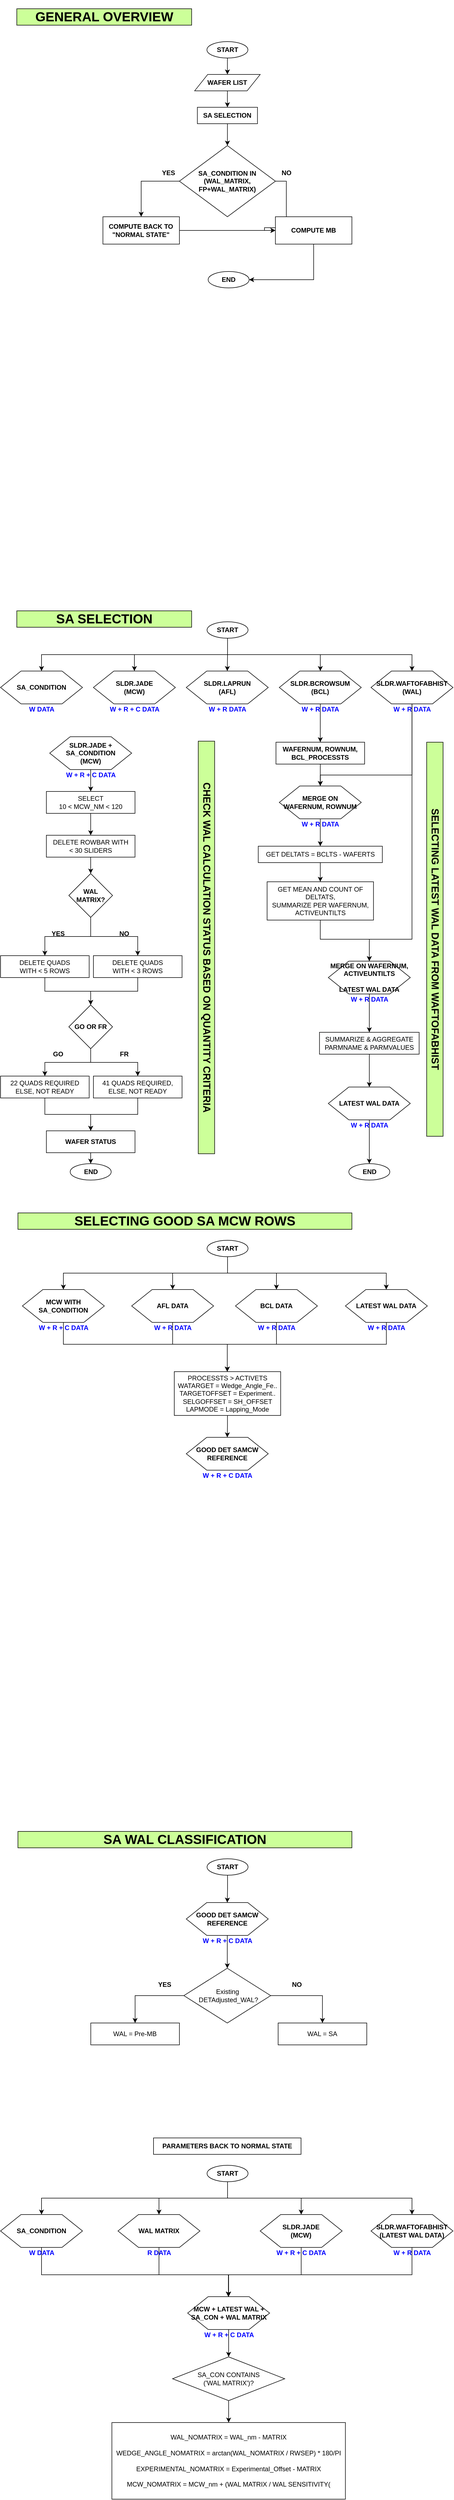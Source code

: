 <mxfile version="12.9.9" type="github">
  <diagram id="1Mv5UenHe6NZsJKYI-XA" name="Page-1">
    <mxGraphModel dx="1143" dy="1230" grid="1" gridSize="10" guides="1" tooltips="1" connect="1" arrows="1" fold="1" page="1" pageScale="1" pageWidth="850" pageHeight="1100" math="0" shadow="0">
      <root>
        <mxCell id="0" />
        <mxCell id="1" parent="0" />
        <mxCell id="eDKnLKu3AF1lJeht246Q-3" style="edgeStyle=orthogonalEdgeStyle;rounded=0;orthogonalLoop=1;jettySize=auto;html=1;exitX=0.5;exitY=1;exitDx=0;exitDy=0;entryX=0.5;entryY=0;entryDx=0;entryDy=0;fontStyle=1" edge="1" parent="1" source="eDKnLKu3AF1lJeht246Q-1" target="eDKnLKu3AF1lJeht246Q-2">
          <mxGeometry relative="1" as="geometry" />
        </mxCell>
        <mxCell id="eDKnLKu3AF1lJeht246Q-1" value="&lt;span&gt;START&lt;/span&gt;" style="ellipse;whiteSpace=wrap;html=1;fontStyle=1" vertex="1" parent="1">
          <mxGeometry x="387.76" y="80" width="75" height="30" as="geometry" />
        </mxCell>
        <mxCell id="eDKnLKu3AF1lJeht246Q-5" style="edgeStyle=orthogonalEdgeStyle;rounded=0;orthogonalLoop=1;jettySize=auto;html=1;exitX=0.5;exitY=1;exitDx=0;exitDy=0;entryX=0.5;entryY=0;entryDx=0;entryDy=0;fontStyle=1" edge="1" parent="1" source="eDKnLKu3AF1lJeht246Q-2" target="eDKnLKu3AF1lJeht246Q-4">
          <mxGeometry relative="1" as="geometry" />
        </mxCell>
        <mxCell id="eDKnLKu3AF1lJeht246Q-2" value="WAFER LIST" style="shape=parallelogram;perimeter=parallelogramPerimeter;whiteSpace=wrap;html=1;fontStyle=1" vertex="1" parent="1">
          <mxGeometry x="365.26" y="140" width="120" height="30" as="geometry" />
        </mxCell>
        <mxCell id="eDKnLKu3AF1lJeht246Q-7" value="" style="edgeStyle=orthogonalEdgeStyle;rounded=0;orthogonalLoop=1;jettySize=auto;html=1;fontStyle=1" edge="1" parent="1" source="eDKnLKu3AF1lJeht246Q-4" target="eDKnLKu3AF1lJeht246Q-6">
          <mxGeometry relative="1" as="geometry" />
        </mxCell>
        <mxCell id="eDKnLKu3AF1lJeht246Q-4" value="&lt;span&gt;SA SELECTION&lt;/span&gt;" style="rounded=0;whiteSpace=wrap;html=1;fontStyle=1" vertex="1" parent="1">
          <mxGeometry x="370.27" y="200" width="110" height="30" as="geometry" />
        </mxCell>
        <mxCell id="eDKnLKu3AF1lJeht246Q-11" style="edgeStyle=orthogonalEdgeStyle;rounded=0;orthogonalLoop=1;jettySize=auto;html=1;exitX=0;exitY=0.5;exitDx=0;exitDy=0;entryX=0.5;entryY=0;entryDx=0;entryDy=0;fontStyle=1" edge="1" parent="1" source="eDKnLKu3AF1lJeht246Q-6" target="eDKnLKu3AF1lJeht246Q-8">
          <mxGeometry relative="1" as="geometry" />
        </mxCell>
        <mxCell id="eDKnLKu3AF1lJeht246Q-12" style="edgeStyle=orthogonalEdgeStyle;rounded=0;orthogonalLoop=1;jettySize=auto;html=1;exitX=1;exitY=0.5;exitDx=0;exitDy=0;fontStyle=1" edge="1" parent="1" source="eDKnLKu3AF1lJeht246Q-6" target="eDKnLKu3AF1lJeht246Q-10">
          <mxGeometry relative="1" as="geometry" />
        </mxCell>
        <mxCell id="eDKnLKu3AF1lJeht246Q-6" value="SA_CONDITION IN (WAL_MATRIX, FP+WAL_MATRIX)" style="rhombus;whiteSpace=wrap;html=1;fontStyle=1" vertex="1" parent="1">
          <mxGeometry x="337.4" y="270" width="175.71" height="130" as="geometry" />
        </mxCell>
        <mxCell id="eDKnLKu3AF1lJeht246Q-17" style="edgeStyle=orthogonalEdgeStyle;rounded=0;orthogonalLoop=1;jettySize=auto;html=1;exitX=1;exitY=0.5;exitDx=0;exitDy=0;fontStyle=1" edge="1" parent="1" source="eDKnLKu3AF1lJeht246Q-8" target="eDKnLKu3AF1lJeht246Q-10">
          <mxGeometry relative="1" as="geometry" />
        </mxCell>
        <mxCell id="eDKnLKu3AF1lJeht246Q-8" value="&lt;span&gt;COMPUTE BACK TO &quot;NORMAL STATE&quot;&lt;br&gt;&lt;/span&gt;" style="rounded=0;whiteSpace=wrap;html=1;fontStyle=1" vertex="1" parent="1">
          <mxGeometry x="197.4" y="400" width="140" height="50" as="geometry" />
        </mxCell>
        <mxCell id="eDKnLKu3AF1lJeht246Q-20" style="edgeStyle=orthogonalEdgeStyle;rounded=0;orthogonalLoop=1;jettySize=auto;html=1;exitX=0.5;exitY=1;exitDx=0;exitDy=0;entryX=1;entryY=0.5;entryDx=0;entryDy=0;fontStyle=1" edge="1" parent="1" source="eDKnLKu3AF1lJeht246Q-10" target="eDKnLKu3AF1lJeht246Q-18">
          <mxGeometry relative="1" as="geometry" />
        </mxCell>
        <mxCell id="eDKnLKu3AF1lJeht246Q-10" value="&lt;span&gt;COMPUTE MB&lt;br&gt;&lt;/span&gt;" style="rounded=0;whiteSpace=wrap;html=1;fontStyle=1" vertex="1" parent="1">
          <mxGeometry x="513.11" y="400" width="140" height="50" as="geometry" />
        </mxCell>
        <mxCell id="eDKnLKu3AF1lJeht246Q-13" value="&lt;span&gt;YES&lt;/span&gt;" style="text;html=1;align=center;verticalAlign=middle;resizable=0;points=[];autosize=1;fontStyle=1" vertex="1" parent="1">
          <mxGeometry x="297.4" y="310" width="40" height="20" as="geometry" />
        </mxCell>
        <mxCell id="eDKnLKu3AF1lJeht246Q-14" value="&lt;span&gt;NO&lt;/span&gt;" style="text;html=1;align=center;verticalAlign=middle;resizable=0;points=[];autosize=1;fontStyle=1" vertex="1" parent="1">
          <mxGeometry x="518.11" y="310" width="30" height="20" as="geometry" />
        </mxCell>
        <mxCell id="eDKnLKu3AF1lJeht246Q-18" value="&lt;span&gt;END&lt;/span&gt;" style="ellipse;whiteSpace=wrap;html=1;fontStyle=1" vertex="1" parent="1">
          <mxGeometry x="390" y="500" width="75" height="30" as="geometry" />
        </mxCell>
        <mxCell id="eDKnLKu3AF1lJeht246Q-21" value="&lt;h1&gt;&lt;span&gt;SA SELECTION&lt;/span&gt;&lt;/h1&gt;" style="rounded=0;whiteSpace=wrap;html=1;fontStyle=1;fillColor=#CCFF99;" vertex="1" parent="1">
          <mxGeometry x="39.76" y="1120" width="320" height="30" as="geometry" />
        </mxCell>
        <mxCell id="eDKnLKu3AF1lJeht246Q-38" style="edgeStyle=orthogonalEdgeStyle;rounded=0;orthogonalLoop=1;jettySize=auto;html=1;exitX=0.5;exitY=1;exitDx=0;exitDy=0;fontStyle=1" edge="1" parent="1" source="eDKnLKu3AF1lJeht246Q-22" target="eDKnLKu3AF1lJeht246Q-36">
          <mxGeometry relative="1" as="geometry" />
        </mxCell>
        <mxCell id="eDKnLKu3AF1lJeht246Q-39" style="edgeStyle=orthogonalEdgeStyle;rounded=0;orthogonalLoop=1;jettySize=auto;html=1;exitX=0.5;exitY=1;exitDx=0;exitDy=0;fontStyle=1" edge="1" parent="1" source="eDKnLKu3AF1lJeht246Q-22" target="eDKnLKu3AF1lJeht246Q-29">
          <mxGeometry relative="1" as="geometry" />
        </mxCell>
        <mxCell id="eDKnLKu3AF1lJeht246Q-40" style="edgeStyle=orthogonalEdgeStyle;rounded=0;orthogonalLoop=1;jettySize=auto;html=1;exitX=0.5;exitY=1;exitDx=0;exitDy=0;fontStyle=1" edge="1" parent="1" source="eDKnLKu3AF1lJeht246Q-22" target="eDKnLKu3AF1lJeht246Q-23">
          <mxGeometry relative="1" as="geometry" />
        </mxCell>
        <mxCell id="eDKnLKu3AF1lJeht246Q-41" style="edgeStyle=orthogonalEdgeStyle;rounded=0;orthogonalLoop=1;jettySize=auto;html=1;exitX=0.5;exitY=1;exitDx=0;exitDy=0;fontStyle=1" edge="1" parent="1" source="eDKnLKu3AF1lJeht246Q-22" target="eDKnLKu3AF1lJeht246Q-25">
          <mxGeometry relative="1" as="geometry" />
        </mxCell>
        <mxCell id="eDKnLKu3AF1lJeht246Q-42" style="edgeStyle=orthogonalEdgeStyle;rounded=0;orthogonalLoop=1;jettySize=auto;html=1;exitX=0.5;exitY=1;exitDx=0;exitDy=0;fontStyle=1" edge="1" parent="1" source="eDKnLKu3AF1lJeht246Q-22" target="eDKnLKu3AF1lJeht246Q-27">
          <mxGeometry relative="1" as="geometry" />
        </mxCell>
        <mxCell id="eDKnLKu3AF1lJeht246Q-22" value="&lt;span&gt;START&lt;/span&gt;" style="ellipse;whiteSpace=wrap;html=1;fontStyle=1" vertex="1" parent="1">
          <mxGeometry x="388" y="1140" width="75" height="30" as="geometry" />
        </mxCell>
        <mxCell id="eDKnLKu3AF1lJeht246Q-23" value="SLDR.JADE&lt;br&gt;(MCW)" style="shape=hexagon;perimeter=hexagonPerimeter2;whiteSpace=wrap;html=1;fontStyle=1" vertex="1" parent="1">
          <mxGeometry x="180" y="1230" width="150" height="60" as="geometry" />
        </mxCell>
        <mxCell id="eDKnLKu3AF1lJeht246Q-24" value="&lt;font color=&quot;#0000ff&quot;&gt;W + R + C DATA&lt;/font&gt;" style="text;html=1;align=center;verticalAlign=middle;resizable=0;points=[];autosize=1;fontStyle=1" vertex="1" parent="1">
          <mxGeometry x="200" y="1290" width="110" height="20" as="geometry" />
        </mxCell>
        <mxCell id="eDKnLKu3AF1lJeht246Q-25" value="SLDR.LAPRUN&lt;br&gt;(AFL)" style="shape=hexagon;perimeter=hexagonPerimeter2;whiteSpace=wrap;html=1;fontStyle=1" vertex="1" parent="1">
          <mxGeometry x="350" y="1230" width="150" height="60" as="geometry" />
        </mxCell>
        <mxCell id="eDKnLKu3AF1lJeht246Q-26" value="&lt;font color=&quot;#0000ff&quot;&gt;W + R DATA&lt;/font&gt;" style="text;html=1;align=center;verticalAlign=middle;resizable=0;points=[];autosize=1;fontStyle=1" vertex="1" parent="1">
          <mxGeometry x="385" y="1290" width="80" height="20" as="geometry" />
        </mxCell>
        <mxCell id="eDKnLKu3AF1lJeht246Q-142" value="" style="edgeStyle=orthogonalEdgeStyle;rounded=0;orthogonalLoop=1;jettySize=auto;html=1;fontStyle=1" edge="1" parent="1" source="eDKnLKu3AF1lJeht246Q-27" target="eDKnLKu3AF1lJeht246Q-44">
          <mxGeometry relative="1" as="geometry" />
        </mxCell>
        <mxCell id="eDKnLKu3AF1lJeht246Q-27" value="SLDR.BCROWSUM&lt;br&gt;(BCL)" style="shape=hexagon;perimeter=hexagonPerimeter2;whiteSpace=wrap;html=1;fontStyle=1" vertex="1" parent="1">
          <mxGeometry x="520.27" y="1230" width="150" height="60" as="geometry" />
        </mxCell>
        <mxCell id="eDKnLKu3AF1lJeht246Q-28" value="&lt;font color=&quot;#0000ff&quot;&gt;W + R DATA&lt;/font&gt;" style="text;html=1;align=center;verticalAlign=middle;resizable=0;points=[];autosize=1;fontStyle=1" vertex="1" parent="1">
          <mxGeometry x="555.27" y="1290" width="80" height="20" as="geometry" />
        </mxCell>
        <mxCell id="eDKnLKu3AF1lJeht246Q-70" style="edgeStyle=orthogonalEdgeStyle;rounded=0;orthogonalLoop=1;jettySize=auto;html=1;fontStyle=1" edge="1" parent="1" source="eDKnLKu3AF1lJeht246Q-29" target="eDKnLKu3AF1lJeht246Q-63">
          <mxGeometry relative="1" as="geometry">
            <Array as="points">
              <mxPoint x="763" y="1720" />
              <mxPoint x="685" y="1720" />
            </Array>
          </mxGeometry>
        </mxCell>
        <mxCell id="eDKnLKu3AF1lJeht246Q-143" style="edgeStyle=orthogonalEdgeStyle;rounded=0;orthogonalLoop=1;jettySize=auto;html=1;entryX=0.5;entryY=0;entryDx=0;entryDy=0;fontStyle=1" edge="1" parent="1" source="eDKnLKu3AF1lJeht246Q-29" target="eDKnLKu3AF1lJeht246Q-48">
          <mxGeometry relative="1" as="geometry">
            <Array as="points">
              <mxPoint x="763" y="1420" />
              <mxPoint x="595" y="1420" />
            </Array>
          </mxGeometry>
        </mxCell>
        <mxCell id="eDKnLKu3AF1lJeht246Q-29" value="SLDR.WAFTOFABHIST&lt;br&gt;(WAL)" style="shape=hexagon;perimeter=hexagonPerimeter2;whiteSpace=wrap;html=1;fontStyle=1" vertex="1" parent="1">
          <mxGeometry x="688.11" y="1230" width="150" height="60" as="geometry" />
        </mxCell>
        <mxCell id="eDKnLKu3AF1lJeht246Q-30" value="&lt;font color=&quot;#0000ff&quot;&gt;W + R DATA&lt;/font&gt;" style="text;html=1;align=center;verticalAlign=middle;resizable=0;points=[];autosize=1;fontStyle=1" vertex="1" parent="1">
          <mxGeometry x="723.11" y="1290" width="80" height="20" as="geometry" />
        </mxCell>
        <mxCell id="eDKnLKu3AF1lJeht246Q-36" value="SA_CONDITION" style="shape=hexagon;perimeter=hexagonPerimeter2;whiteSpace=wrap;html=1;fontStyle=1" vertex="1" parent="1">
          <mxGeometry x="10" y="1230" width="150" height="60" as="geometry" />
        </mxCell>
        <mxCell id="eDKnLKu3AF1lJeht246Q-37" value="&lt;font color=&quot;#0000ff&quot;&gt;W DATA&lt;/font&gt;" style="text;html=1;align=center;verticalAlign=middle;resizable=0;points=[];autosize=1;fontStyle=1" vertex="1" parent="1">
          <mxGeometry x="55" y="1290" width="60" height="20" as="geometry" />
        </mxCell>
        <mxCell id="eDKnLKu3AF1lJeht246Q-144" value="" style="edgeStyle=orthogonalEdgeStyle;rounded=0;orthogonalLoop=1;jettySize=auto;html=1;fontStyle=1" edge="1" parent="1" source="eDKnLKu3AF1lJeht246Q-44" target="eDKnLKu3AF1lJeht246Q-48">
          <mxGeometry relative="1" as="geometry" />
        </mxCell>
        <mxCell id="eDKnLKu3AF1lJeht246Q-44" value="WAFERNUM, ROWNUM, BCL_PROCESSTS" style="rounded=0;whiteSpace=wrap;html=1;fontStyle=1" vertex="1" parent="1">
          <mxGeometry x="514.15" y="1360" width="162.23" height="40" as="geometry" />
        </mxCell>
        <mxCell id="eDKnLKu3AF1lJeht246Q-55" style="edgeStyle=orthogonalEdgeStyle;rounded=0;orthogonalLoop=1;jettySize=auto;html=1;exitX=0.5;exitY=1;exitDx=0;exitDy=0;entryX=0.5;entryY=0;entryDx=0;entryDy=0;fontStyle=1" edge="1" parent="1" source="eDKnLKu3AF1lJeht246Q-48" target="eDKnLKu3AF1lJeht246Q-52">
          <mxGeometry relative="1" as="geometry" />
        </mxCell>
        <mxCell id="eDKnLKu3AF1lJeht246Q-48" value="MERGE ON &lt;br&gt;WAFERNUM, ROWNUM" style="shape=hexagon;perimeter=hexagonPerimeter2;whiteSpace=wrap;html=1;fontStyle=1" vertex="1" parent="1">
          <mxGeometry x="520.27" y="1440" width="150" height="60" as="geometry" />
        </mxCell>
        <mxCell id="eDKnLKu3AF1lJeht246Q-49" value="&lt;font color=&quot;#0000ff&quot;&gt;W + R DATA&lt;/font&gt;" style="text;html=1;align=center;verticalAlign=middle;resizable=0;points=[];autosize=1;fontStyle=1" vertex="1" parent="1">
          <mxGeometry x="555.27" y="1500" width="80" height="20" as="geometry" />
        </mxCell>
        <mxCell id="eDKnLKu3AF1lJeht246Q-59" style="edgeStyle=orthogonalEdgeStyle;rounded=0;orthogonalLoop=1;jettySize=auto;html=1;exitX=0.5;exitY=1;exitDx=0;exitDy=0;fontStyle=1" edge="1" parent="1" source="eDKnLKu3AF1lJeht246Q-52" target="eDKnLKu3AF1lJeht246Q-56">
          <mxGeometry relative="1" as="geometry" />
        </mxCell>
        <mxCell id="eDKnLKu3AF1lJeht246Q-52" value="&lt;span&gt;GET DELTATS = BCLTS - WAFERTS&lt;br&gt;&lt;/span&gt;" style="rounded=0;whiteSpace=wrap;html=1;fontStyle=0" vertex="1" parent="1">
          <mxGeometry x="481.72" y="1550" width="227.1" height="30" as="geometry" />
        </mxCell>
        <mxCell id="eDKnLKu3AF1lJeht246Q-71" style="edgeStyle=orthogonalEdgeStyle;rounded=0;orthogonalLoop=1;jettySize=auto;html=1;fontStyle=1" edge="1" parent="1" source="eDKnLKu3AF1lJeht246Q-56" target="eDKnLKu3AF1lJeht246Q-63">
          <mxGeometry relative="1" as="geometry">
            <Array as="points">
              <mxPoint x="595" y="1720" />
              <mxPoint x="685" y="1720" />
            </Array>
          </mxGeometry>
        </mxCell>
        <mxCell id="eDKnLKu3AF1lJeht246Q-56" value="GET MEAN AND COUNT OF DELTATS,&lt;br&gt;SUMMARIZE PER WAFERNUM, ACTIVEUNTILTS" style="rounded=0;whiteSpace=wrap;html=1;fontStyle=0" vertex="1" parent="1">
          <mxGeometry x="497.9" y="1615" width="194.73" height="70" as="geometry" />
        </mxCell>
        <mxCell id="eDKnLKu3AF1lJeht246Q-159" style="edgeStyle=orthogonalEdgeStyle;rounded=0;orthogonalLoop=1;jettySize=auto;html=1;exitX=0.5;exitY=1;exitDx=0;exitDy=0;" edge="1" parent="1" source="eDKnLKu3AF1lJeht246Q-63" target="eDKnLKu3AF1lJeht246Q-156">
          <mxGeometry relative="1" as="geometry" />
        </mxCell>
        <mxCell id="eDKnLKu3AF1lJeht246Q-63" value="MERGE ON WAFERNUM, ACTIVEUNTILTS&lt;br&gt;&lt;br&gt;LATEST WAL DATA" style="shape=hexagon;perimeter=hexagonPerimeter2;whiteSpace=wrap;html=1;fontStyle=1" vertex="1" parent="1">
          <mxGeometry x="610" y="1760" width="150" height="60" as="geometry" />
        </mxCell>
        <mxCell id="eDKnLKu3AF1lJeht246Q-64" value="&lt;font color=&quot;#0000ff&quot;&gt;W + R DATA&lt;/font&gt;" style="text;html=1;align=center;verticalAlign=middle;resizable=0;points=[];autosize=1;fontStyle=1" vertex="1" parent="1">
          <mxGeometry x="645" y="1820" width="80" height="20" as="geometry" />
        </mxCell>
        <mxCell id="eDKnLKu3AF1lJeht246Q-72" value="&lt;font color=&quot;#0000ff&quot;&gt;W + R DATA&lt;/font&gt;" style="text;html=1;align=center;verticalAlign=middle;resizable=0;points=[];autosize=1;fontStyle=1" vertex="1" parent="1">
          <mxGeometry x="645" y="2050" width="80" height="20" as="geometry" />
        </mxCell>
        <mxCell id="eDKnLKu3AF1lJeht246Q-299" style="edgeStyle=orthogonalEdgeStyle;rounded=0;orthogonalLoop=1;jettySize=auto;html=1;entryX=0.5;entryY=0;entryDx=0;entryDy=0;" edge="1" parent="1" source="eDKnLKu3AF1lJeht246Q-73" target="eDKnLKu3AF1lJeht246Q-298">
          <mxGeometry relative="1" as="geometry" />
        </mxCell>
        <mxCell id="eDKnLKu3AF1lJeht246Q-73" value="LATEST WAL DATA" style="shape=hexagon;perimeter=hexagonPerimeter2;whiteSpace=wrap;html=1;fontStyle=1" vertex="1" parent="1">
          <mxGeometry x="610" y="1990" width="150" height="60" as="geometry" />
        </mxCell>
        <mxCell id="eDKnLKu3AF1lJeht246Q-96" style="edgeStyle=orthogonalEdgeStyle;rounded=0;orthogonalLoop=1;jettySize=auto;html=1;fontStyle=1" edge="1" parent="1" source="eDKnLKu3AF1lJeht246Q-86" target="eDKnLKu3AF1lJeht246Q-93">
          <mxGeometry relative="1" as="geometry" />
        </mxCell>
        <mxCell id="eDKnLKu3AF1lJeht246Q-86" value="SLDR.JADE + SA_CONDITION&lt;br&gt;(MCW)" style="shape=hexagon;perimeter=hexagonPerimeter2;whiteSpace=wrap;html=1;fontStyle=1" vertex="1" parent="1">
          <mxGeometry x="100" y="1350" width="150" height="60" as="geometry" />
        </mxCell>
        <mxCell id="eDKnLKu3AF1lJeht246Q-90" value="&lt;font color=&quot;#0000ff&quot;&gt;W + R + C DATA&lt;/font&gt;" style="text;html=1;align=center;verticalAlign=middle;resizable=0;points=[];autosize=1;fontStyle=1" vertex="1" parent="1">
          <mxGeometry x="120" y="1410" width="110" height="20" as="geometry" />
        </mxCell>
        <mxCell id="eDKnLKu3AF1lJeht246Q-102" style="edgeStyle=orthogonalEdgeStyle;rounded=0;orthogonalLoop=1;jettySize=auto;html=1;fontStyle=1" edge="1" parent="1" source="eDKnLKu3AF1lJeht246Q-93" target="eDKnLKu3AF1lJeht246Q-97">
          <mxGeometry relative="1" as="geometry" />
        </mxCell>
        <mxCell id="eDKnLKu3AF1lJeht246Q-93" value="SELECT&lt;br&gt;10 &amp;lt; MCW_NM &amp;lt; 120" style="rounded=0;whiteSpace=wrap;html=1;fontStyle=0" vertex="1" parent="1">
          <mxGeometry x="93.89" y="1450" width="162.23" height="40" as="geometry" />
        </mxCell>
        <mxCell id="eDKnLKu3AF1lJeht246Q-103" value="" style="edgeStyle=orthogonalEdgeStyle;rounded=0;orthogonalLoop=1;jettySize=auto;html=1;fontStyle=1" edge="1" parent="1" source="eDKnLKu3AF1lJeht246Q-97" target="eDKnLKu3AF1lJeht246Q-99">
          <mxGeometry relative="1" as="geometry" />
        </mxCell>
        <mxCell id="eDKnLKu3AF1lJeht246Q-97" value="DELETE ROWBAR WITH&lt;br&gt;&amp;lt; 30 SLIDERS" style="rounded=0;whiteSpace=wrap;html=1;fontStyle=0" vertex="1" parent="1">
          <mxGeometry x="93.89" y="1530" width="162.23" height="40" as="geometry" />
        </mxCell>
        <mxCell id="eDKnLKu3AF1lJeht246Q-118" style="edgeStyle=orthogonalEdgeStyle;rounded=0;orthogonalLoop=1;jettySize=auto;html=1;entryX=0.5;entryY=0;entryDx=0;entryDy=0;fontStyle=1" edge="1" parent="1" source="eDKnLKu3AF1lJeht246Q-99" target="eDKnLKu3AF1lJeht246Q-107">
          <mxGeometry relative="1" as="geometry" />
        </mxCell>
        <mxCell id="eDKnLKu3AF1lJeht246Q-119" style="edgeStyle=orthogonalEdgeStyle;rounded=0;orthogonalLoop=1;jettySize=auto;html=1;fontStyle=1" edge="1" parent="1" source="eDKnLKu3AF1lJeht246Q-99" target="eDKnLKu3AF1lJeht246Q-104">
          <mxGeometry relative="1" as="geometry" />
        </mxCell>
        <mxCell id="eDKnLKu3AF1lJeht246Q-99" value="WAL MATRIX?" style="rhombus;whiteSpace=wrap;html=1;fontStyle=1" vertex="1" parent="1">
          <mxGeometry x="135" y="1600" width="80" height="80" as="geometry" />
        </mxCell>
        <mxCell id="eDKnLKu3AF1lJeht246Q-255" style="edgeStyle=orthogonalEdgeStyle;rounded=0;orthogonalLoop=1;jettySize=auto;html=1;exitX=0.5;exitY=1;exitDx=0;exitDy=0;" edge="1" parent="1" source="eDKnLKu3AF1lJeht246Q-104" target="eDKnLKu3AF1lJeht246Q-120">
          <mxGeometry relative="1" as="geometry" />
        </mxCell>
        <mxCell id="eDKnLKu3AF1lJeht246Q-104" value="DELETE QUADS &lt;br&gt;WITH &amp;lt; 3 ROWS" style="rounded=0;whiteSpace=wrap;html=1;fontStyle=0" vertex="1" parent="1">
          <mxGeometry x="180.0" y="1750" width="162.23" height="40" as="geometry" />
        </mxCell>
        <mxCell id="eDKnLKu3AF1lJeht246Q-253" style="edgeStyle=orthogonalEdgeStyle;rounded=0;orthogonalLoop=1;jettySize=auto;html=1;exitX=0.5;exitY=1;exitDx=0;exitDy=0;entryX=0.5;entryY=0;entryDx=0;entryDy=0;" edge="1" parent="1" source="eDKnLKu3AF1lJeht246Q-107" target="eDKnLKu3AF1lJeht246Q-120">
          <mxGeometry relative="1" as="geometry" />
        </mxCell>
        <mxCell id="eDKnLKu3AF1lJeht246Q-107" value="DELETE QUADS &lt;br&gt;WITH &amp;lt; 5 ROWS" style="rounded=0;whiteSpace=wrap;html=1;fontStyle=0" vertex="1" parent="1">
          <mxGeometry x="10.0" y="1750" width="162.23" height="40" as="geometry" />
        </mxCell>
        <mxCell id="eDKnLKu3AF1lJeht246Q-110" value="&lt;span&gt;YES&lt;/span&gt;" style="text;html=1;align=center;verticalAlign=middle;resizable=0;points=[];autosize=1;fontStyle=1" vertex="1" parent="1">
          <mxGeometry x="95" y="1700" width="40" height="20" as="geometry" />
        </mxCell>
        <mxCell id="eDKnLKu3AF1lJeht246Q-111" value="&lt;span&gt;NO&lt;/span&gt;" style="text;html=1;align=center;verticalAlign=middle;resizable=0;points=[];autosize=1;fontStyle=1" vertex="1" parent="1">
          <mxGeometry x="221.12" y="1700" width="30" height="20" as="geometry" />
        </mxCell>
        <mxCell id="eDKnLKu3AF1lJeht246Q-123" style="edgeStyle=orthogonalEdgeStyle;rounded=0;orthogonalLoop=1;jettySize=auto;html=1;entryX=0.5;entryY=0;entryDx=0;entryDy=0;fontStyle=1" edge="1" parent="1" source="eDKnLKu3AF1lJeht246Q-120" target="eDKnLKu3AF1lJeht246Q-122">
          <mxGeometry relative="1" as="geometry" />
        </mxCell>
        <mxCell id="eDKnLKu3AF1lJeht246Q-124" style="edgeStyle=orthogonalEdgeStyle;rounded=0;orthogonalLoop=1;jettySize=auto;html=1;fontStyle=1" edge="1" parent="1" source="eDKnLKu3AF1lJeht246Q-120" target="eDKnLKu3AF1lJeht246Q-121">
          <mxGeometry relative="1" as="geometry" />
        </mxCell>
        <mxCell id="eDKnLKu3AF1lJeht246Q-120" value="GO OR FR" style="rhombus;whiteSpace=wrap;html=1;fontStyle=1" vertex="1" parent="1">
          <mxGeometry x="135" y="1840" width="80" height="80" as="geometry" />
        </mxCell>
        <mxCell id="eDKnLKu3AF1lJeht246Q-244" style="edgeStyle=orthogonalEdgeStyle;rounded=0;orthogonalLoop=1;jettySize=auto;html=1;exitX=0.5;exitY=1;exitDx=0;exitDy=0;entryX=0.5;entryY=0;entryDx=0;entryDy=0;" edge="1" parent="1" source="eDKnLKu3AF1lJeht246Q-121" target="eDKnLKu3AF1lJeht246Q-242">
          <mxGeometry relative="1" as="geometry" />
        </mxCell>
        <mxCell id="eDKnLKu3AF1lJeht246Q-121" value="41 QUADS REQUIRED,&lt;br&gt;ELSE, NOT READY" style="rounded=0;whiteSpace=wrap;html=1;fontStyle=0" vertex="1" parent="1">
          <mxGeometry x="180.0" y="1970" width="162.23" height="40" as="geometry" />
        </mxCell>
        <mxCell id="eDKnLKu3AF1lJeht246Q-243" style="edgeStyle=orthogonalEdgeStyle;rounded=0;orthogonalLoop=1;jettySize=auto;html=1;exitX=0.5;exitY=1;exitDx=0;exitDy=0;" edge="1" parent="1" source="eDKnLKu3AF1lJeht246Q-122" target="eDKnLKu3AF1lJeht246Q-242">
          <mxGeometry relative="1" as="geometry" />
        </mxCell>
        <mxCell id="eDKnLKu3AF1lJeht246Q-122" value="22 QUADS REQUIRED&lt;br&gt;ELSE, NOT READY" style="rounded=0;whiteSpace=wrap;html=1;fontStyle=0" vertex="1" parent="1">
          <mxGeometry x="10.0" y="1970" width="162.23" height="40" as="geometry" />
        </mxCell>
        <mxCell id="eDKnLKu3AF1lJeht246Q-125" value="&lt;span&gt;GO&lt;/span&gt;" style="text;html=1;align=center;verticalAlign=middle;resizable=0;points=[];autosize=1;fontStyle=1" vertex="1" parent="1">
          <mxGeometry x="100" y="1920" width="30" height="20" as="geometry" />
        </mxCell>
        <mxCell id="eDKnLKu3AF1lJeht246Q-126" value="&lt;span&gt;FR&lt;/span&gt;" style="text;html=1;align=center;verticalAlign=middle;resizable=0;points=[];autosize=1;fontStyle=1" vertex="1" parent="1">
          <mxGeometry x="221.12" y="1920" width="30" height="20" as="geometry" />
        </mxCell>
        <mxCell id="eDKnLKu3AF1lJeht246Q-276" style="edgeStyle=orthogonalEdgeStyle;rounded=0;orthogonalLoop=1;jettySize=auto;html=1;" edge="1" parent="1" source="eDKnLKu3AF1lJeht246Q-145" target="eDKnLKu3AF1lJeht246Q-147">
          <mxGeometry relative="1" as="geometry">
            <Array as="points">
              <mxPoint x="125" y="2460" />
              <mxPoint x="425" y="2460" />
            </Array>
          </mxGeometry>
        </mxCell>
        <mxCell id="eDKnLKu3AF1lJeht246Q-145" value="MCW WITH SA_CONDITION" style="shape=hexagon;perimeter=hexagonPerimeter2;whiteSpace=wrap;html=1;fontStyle=1" vertex="1" parent="1">
          <mxGeometry x="50" y="2360" width="150" height="60" as="geometry" />
        </mxCell>
        <mxCell id="eDKnLKu3AF1lJeht246Q-146" value="&lt;font color=&quot;#0000ff&quot;&gt;W + R + C DATA&lt;/font&gt;" style="text;html=1;align=center;verticalAlign=middle;resizable=0;points=[];autosize=1;fontStyle=1" vertex="1" parent="1">
          <mxGeometry x="70" y="2420" width="110" height="20" as="geometry" />
        </mxCell>
        <mxCell id="eDKnLKu3AF1lJeht246Q-280" style="edgeStyle=orthogonalEdgeStyle;rounded=0;orthogonalLoop=1;jettySize=auto;html=1;" edge="1" parent="1" source="eDKnLKu3AF1lJeht246Q-147" target="eDKnLKu3AF1lJeht246Q-183">
          <mxGeometry relative="1" as="geometry" />
        </mxCell>
        <mxCell id="eDKnLKu3AF1lJeht246Q-147" value="PROCESSTS &amp;gt; ACTIVETS&lt;br&gt;WATARGET = Wedge_Angle_Fe..&lt;br&gt;TARGETOFFSET = Experiment..&lt;br&gt;SELGOFFSET = SH_OFFSET&lt;br&gt;LAPMODE = Lapping_Mode" style="rounded=0;whiteSpace=wrap;html=1;fontStyle=0" vertex="1" parent="1">
          <mxGeometry x="328" y="2510" width="194.73" height="80" as="geometry" />
        </mxCell>
        <mxCell id="eDKnLKu3AF1lJeht246Q-275" style="edgeStyle=orthogonalEdgeStyle;rounded=0;orthogonalLoop=1;jettySize=auto;html=1;" edge="1" parent="1" source="eDKnLKu3AF1lJeht246Q-152" target="eDKnLKu3AF1lJeht246Q-147">
          <mxGeometry relative="1" as="geometry">
            <Array as="points">
              <mxPoint x="325" y="2460" />
              <mxPoint x="425" y="2460" />
            </Array>
          </mxGeometry>
        </mxCell>
        <mxCell id="eDKnLKu3AF1lJeht246Q-152" value="AFL DATA" style="shape=hexagon;perimeter=hexagonPerimeter2;whiteSpace=wrap;html=1;fontStyle=1" vertex="1" parent="1">
          <mxGeometry x="250" y="2360" width="150" height="60" as="geometry" />
        </mxCell>
        <mxCell id="eDKnLKu3AF1lJeht246Q-153" value="&lt;font color=&quot;#0000ff&quot;&gt;W + R DATA&lt;/font&gt;" style="text;html=1;align=center;verticalAlign=middle;resizable=0;points=[];autosize=1;fontStyle=1" vertex="1" parent="1">
          <mxGeometry x="285" y="2420" width="80" height="20" as="geometry" />
        </mxCell>
        <mxCell id="eDKnLKu3AF1lJeht246Q-279" style="edgeStyle=orthogonalEdgeStyle;rounded=0;orthogonalLoop=1;jettySize=auto;html=1;" edge="1" parent="1" source="eDKnLKu3AF1lJeht246Q-154" target="eDKnLKu3AF1lJeht246Q-147">
          <mxGeometry relative="1" as="geometry">
            <Array as="points">
              <mxPoint x="515" y="2460" />
              <mxPoint x="425" y="2460" />
            </Array>
          </mxGeometry>
        </mxCell>
        <mxCell id="eDKnLKu3AF1lJeht246Q-154" value="BCL DATA" style="shape=hexagon;perimeter=hexagonPerimeter2;whiteSpace=wrap;html=1;fontStyle=1" vertex="1" parent="1">
          <mxGeometry x="440" y="2360" width="150" height="60" as="geometry" />
        </mxCell>
        <mxCell id="eDKnLKu3AF1lJeht246Q-155" value="&lt;font color=&quot;#0000ff&quot;&gt;W + R DATA&lt;/font&gt;" style="text;html=1;align=center;verticalAlign=middle;resizable=0;points=[];autosize=1;fontStyle=1" vertex="1" parent="1">
          <mxGeometry x="475" y="2420" width="80" height="20" as="geometry" />
        </mxCell>
        <mxCell id="eDKnLKu3AF1lJeht246Q-160" value="" style="edgeStyle=orthogonalEdgeStyle;rounded=0;orthogonalLoop=1;jettySize=auto;html=1;" edge="1" parent="1" source="eDKnLKu3AF1lJeht246Q-156" target="eDKnLKu3AF1lJeht246Q-73">
          <mxGeometry relative="1" as="geometry" />
        </mxCell>
        <mxCell id="eDKnLKu3AF1lJeht246Q-156" value="&lt;div&gt;&lt;span style=&quot;font-weight: normal&quot;&gt;&lt;span style=&quot;color: rgb(0 , 0 , 0) ; font-family: &amp;#34;helvetica&amp;#34; ; font-size: 12px ; font-style: normal ; letter-spacing: normal ; text-indent: 0px ; text-transform: none ; word-spacing: 0px ; background-color: rgb(248 , 249 , 250) ; float: none ; display: inline&quot;&gt;SUMMARIZE &amp;amp; AGGREGATE PARMNAME &amp;amp; PARMVALUES&lt;/span&gt;&lt;/span&gt;&lt;br&gt;&lt;/div&gt;" style="rounded=0;whiteSpace=wrap;html=1;fontStyle=1" vertex="1" parent="1">
          <mxGeometry x="593.81" y="1890" width="182.37" height="40" as="geometry" />
        </mxCell>
        <mxCell id="eDKnLKu3AF1lJeht246Q-183" value="GOOD DET SAMCW REFERENCE" style="shape=hexagon;perimeter=hexagonPerimeter2;whiteSpace=wrap;html=1;fontStyle=1" vertex="1" parent="1">
          <mxGeometry x="350" y="2630" width="150" height="60" as="geometry" />
        </mxCell>
        <mxCell id="eDKnLKu3AF1lJeht246Q-184" value="&lt;font color=&quot;#0000ff&quot;&gt;W + R + C DATA&lt;/font&gt;" style="text;html=1;align=center;verticalAlign=middle;resizable=0;points=[];autosize=1;fontStyle=1" vertex="1" parent="1">
          <mxGeometry x="370" y="2690" width="110" height="20" as="geometry" />
        </mxCell>
        <mxCell id="eDKnLKu3AF1lJeht246Q-294" style="edgeStyle=orthogonalEdgeStyle;rounded=0;orthogonalLoop=1;jettySize=auto;html=1;exitX=0;exitY=0.5;exitDx=0;exitDy=0;entryX=0.5;entryY=0;entryDx=0;entryDy=0;" edge="1" parent="1" source="eDKnLKu3AF1lJeht246Q-188" target="eDKnLKu3AF1lJeht246Q-192">
          <mxGeometry relative="1" as="geometry" />
        </mxCell>
        <mxCell id="eDKnLKu3AF1lJeht246Q-295" style="edgeStyle=orthogonalEdgeStyle;rounded=0;orthogonalLoop=1;jettySize=auto;html=1;entryX=0.5;entryY=0;entryDx=0;entryDy=0;" edge="1" parent="1" source="eDKnLKu3AF1lJeht246Q-188" target="eDKnLKu3AF1lJeht246Q-194">
          <mxGeometry relative="1" as="geometry" />
        </mxCell>
        <mxCell id="eDKnLKu3AF1lJeht246Q-188" value="&lt;span style=&quot;font-weight: normal&quot;&gt;Existing&lt;br&gt;&amp;nbsp;DETAdjusted_WAL?&lt;/span&gt;" style="rhombus;whiteSpace=wrap;html=1;fontStyle=1" vertex="1" parent="1">
          <mxGeometry x="345.57" y="3600" width="158.86" height="100" as="geometry" />
        </mxCell>
        <mxCell id="eDKnLKu3AF1lJeht246Q-192" value="WAL = Pre-MB" style="rounded=0;whiteSpace=wrap;html=1;fontStyle=0" vertex="1" parent="1">
          <mxGeometry x="175.17" y="3700" width="162.23" height="40" as="geometry" />
        </mxCell>
        <mxCell id="eDKnLKu3AF1lJeht246Q-194" value="WAL = SA" style="rounded=0;whiteSpace=wrap;html=1;fontStyle=0" vertex="1" parent="1">
          <mxGeometry x="518.11" y="3700" width="162.23" height="40" as="geometry" />
        </mxCell>
        <mxCell id="eDKnLKu3AF1lJeht246Q-196" value="&lt;b&gt;YES&lt;/b&gt;" style="text;html=1;align=center;verticalAlign=middle;resizable=0;points=[];autosize=1;" vertex="1" parent="1">
          <mxGeometry x="290" y="3620" width="40" height="20" as="geometry" />
        </mxCell>
        <mxCell id="eDKnLKu3AF1lJeht246Q-204" value="&lt;b&gt;NO&lt;/b&gt;" style="text;html=1;align=center;verticalAlign=middle;resizable=0;points=[];autosize=1;" vertex="1" parent="1">
          <mxGeometry x="537.13" y="3620" width="30" height="20" as="geometry" />
        </mxCell>
        <mxCell id="eDKnLKu3AF1lJeht246Q-205" value="&lt;span&gt;PARAMETERS BACK TO NORMAL STATE&lt;/span&gt;" style="rounded=0;whiteSpace=wrap;html=1;fontStyle=1" vertex="1" parent="1">
          <mxGeometry x="290" y="3910" width="270" height="30" as="geometry" />
        </mxCell>
        <mxCell id="eDKnLKu3AF1lJeht246Q-215" style="edgeStyle=orthogonalEdgeStyle;rounded=0;orthogonalLoop=1;jettySize=auto;html=1;exitX=0.5;exitY=1;exitDx=0;exitDy=0;" edge="1" parent="1" source="eDKnLKu3AF1lJeht246Q-206" target="eDKnLKu3AF1lJeht246Q-209">
          <mxGeometry relative="1" as="geometry" />
        </mxCell>
        <mxCell id="eDKnLKu3AF1lJeht246Q-216" style="edgeStyle=orthogonalEdgeStyle;rounded=0;orthogonalLoop=1;jettySize=auto;html=1;exitX=0.5;exitY=1;exitDx=0;exitDy=0;" edge="1" parent="1" source="eDKnLKu3AF1lJeht246Q-206" target="eDKnLKu3AF1lJeht246Q-207">
          <mxGeometry relative="1" as="geometry" />
        </mxCell>
        <mxCell id="eDKnLKu3AF1lJeht246Q-217" style="edgeStyle=orthogonalEdgeStyle;rounded=0;orthogonalLoop=1;jettySize=auto;html=1;exitX=0.5;exitY=1;exitDx=0;exitDy=0;" edge="1" parent="1" source="eDKnLKu3AF1lJeht246Q-206" target="eDKnLKu3AF1lJeht246Q-213">
          <mxGeometry relative="1" as="geometry" />
        </mxCell>
        <mxCell id="eDKnLKu3AF1lJeht246Q-218" style="edgeStyle=orthogonalEdgeStyle;rounded=0;orthogonalLoop=1;jettySize=auto;html=1;exitX=0.5;exitY=1;exitDx=0;exitDy=0;" edge="1" parent="1" source="eDKnLKu3AF1lJeht246Q-206" target="eDKnLKu3AF1lJeht246Q-211">
          <mxGeometry relative="1" as="geometry" />
        </mxCell>
        <mxCell id="eDKnLKu3AF1lJeht246Q-206" value="&lt;span&gt;START&lt;/span&gt;" style="ellipse;whiteSpace=wrap;html=1;fontStyle=1" vertex="1" parent="1">
          <mxGeometry x="388" y="3960" width="75" height="30" as="geometry" />
        </mxCell>
        <mxCell id="eDKnLKu3AF1lJeht246Q-232" style="edgeStyle=orthogonalEdgeStyle;rounded=0;orthogonalLoop=1;jettySize=auto;html=1;entryX=0.5;entryY=0;entryDx=0;entryDy=0;" edge="1" parent="1" source="eDKnLKu3AF1lJeht246Q-207" target="eDKnLKu3AF1lJeht246Q-225">
          <mxGeometry relative="1" as="geometry">
            <Array as="points">
              <mxPoint x="85" y="4160" />
              <mxPoint x="427" y="4160" />
            </Array>
          </mxGeometry>
        </mxCell>
        <mxCell id="eDKnLKu3AF1lJeht246Q-207" value="SA_CONDITION" style="shape=hexagon;perimeter=hexagonPerimeter2;whiteSpace=wrap;html=1;fontStyle=1" vertex="1" parent="1">
          <mxGeometry x="10" y="4050" width="150" height="60" as="geometry" />
        </mxCell>
        <mxCell id="eDKnLKu3AF1lJeht246Q-208" value="&lt;font color=&quot;#0000ff&quot;&gt;W DATA&lt;/font&gt;" style="text;html=1;align=center;verticalAlign=middle;resizable=0;points=[];autosize=1;fontStyle=1" vertex="1" parent="1">
          <mxGeometry x="55" y="4110" width="60" height="20" as="geometry" />
        </mxCell>
        <mxCell id="eDKnLKu3AF1lJeht246Q-229" style="edgeStyle=orthogonalEdgeStyle;rounded=0;orthogonalLoop=1;jettySize=auto;html=1;" edge="1" parent="1" source="eDKnLKu3AF1lJeht246Q-209" target="eDKnLKu3AF1lJeht246Q-225">
          <mxGeometry relative="1" as="geometry">
            <Array as="points">
              <mxPoint x="300" y="4160" />
              <mxPoint x="427" y="4160" />
            </Array>
          </mxGeometry>
        </mxCell>
        <mxCell id="eDKnLKu3AF1lJeht246Q-209" value="WAL MATRIX" style="shape=hexagon;perimeter=hexagonPerimeter2;whiteSpace=wrap;html=1;fontStyle=1" vertex="1" parent="1">
          <mxGeometry x="225" y="4050" width="150" height="60" as="geometry" />
        </mxCell>
        <mxCell id="eDKnLKu3AF1lJeht246Q-210" value="&lt;font color=&quot;#0000ff&quot;&gt;R DATA&lt;/font&gt;" style="text;html=1;align=center;verticalAlign=middle;resizable=0;points=[];autosize=1;fontStyle=1" vertex="1" parent="1">
          <mxGeometry x="270" y="4110" width="60" height="20" as="geometry" />
        </mxCell>
        <mxCell id="eDKnLKu3AF1lJeht246Q-231" style="edgeStyle=orthogonalEdgeStyle;rounded=0;orthogonalLoop=1;jettySize=auto;html=1;" edge="1" parent="1" source="eDKnLKu3AF1lJeht246Q-211" target="eDKnLKu3AF1lJeht246Q-225">
          <mxGeometry relative="1" as="geometry">
            <Array as="points">
              <mxPoint x="763" y="4160" />
              <mxPoint x="427" y="4160" />
            </Array>
          </mxGeometry>
        </mxCell>
        <mxCell id="eDKnLKu3AF1lJeht246Q-211" value="SLDR.WAFTOFABHIST&lt;br&gt;(LATEST WAL DATA)" style="shape=hexagon;perimeter=hexagonPerimeter2;whiteSpace=wrap;html=1;fontStyle=1" vertex="1" parent="1">
          <mxGeometry x="688.11" y="4050" width="150" height="60" as="geometry" />
        </mxCell>
        <mxCell id="eDKnLKu3AF1lJeht246Q-212" value="&lt;font color=&quot;#0000ff&quot;&gt;W + R DATA&lt;/font&gt;" style="text;html=1;align=center;verticalAlign=middle;resizable=0;points=[];autosize=1;fontStyle=1" vertex="1" parent="1">
          <mxGeometry x="723.11" y="4110" width="80" height="20" as="geometry" />
        </mxCell>
        <mxCell id="eDKnLKu3AF1lJeht246Q-230" style="edgeStyle=orthogonalEdgeStyle;rounded=0;orthogonalLoop=1;jettySize=auto;html=1;" edge="1" parent="1" source="eDKnLKu3AF1lJeht246Q-213" target="eDKnLKu3AF1lJeht246Q-225">
          <mxGeometry relative="1" as="geometry">
            <Array as="points">
              <mxPoint x="560" y="4160" />
              <mxPoint x="427" y="4160" />
            </Array>
          </mxGeometry>
        </mxCell>
        <mxCell id="eDKnLKu3AF1lJeht246Q-213" value="SLDR.JADE&lt;br&gt;(MCW)" style="shape=hexagon;perimeter=hexagonPerimeter2;whiteSpace=wrap;html=1;fontStyle=1" vertex="1" parent="1">
          <mxGeometry x="485.27" y="4050" width="150" height="60" as="geometry" />
        </mxCell>
        <mxCell id="eDKnLKu3AF1lJeht246Q-224" value="&lt;font color=&quot;#0000ff&quot;&gt;W + R + C DATA&lt;/font&gt;" style="text;html=1;align=center;verticalAlign=middle;resizable=0;points=[];autosize=1;fontStyle=1" vertex="1" parent="1">
          <mxGeometry x="505.27" y="4110" width="110" height="20" as="geometry" />
        </mxCell>
        <mxCell id="eDKnLKu3AF1lJeht246Q-236" value="" style="edgeStyle=orthogonalEdgeStyle;rounded=0;orthogonalLoop=1;jettySize=auto;html=1;" edge="1" parent="1" source="eDKnLKu3AF1lJeht246Q-225" target="eDKnLKu3AF1lJeht246Q-233">
          <mxGeometry relative="1" as="geometry" />
        </mxCell>
        <mxCell id="eDKnLKu3AF1lJeht246Q-225" value="MCW + LATEST WAL + SA_CON + WAL MATRIX" style="shape=hexagon;perimeter=hexagonPerimeter2;whiteSpace=wrap;html=1;fontStyle=1" vertex="1" parent="1">
          <mxGeometry x="352.5" y="4200" width="150" height="60" as="geometry" />
        </mxCell>
        <mxCell id="eDKnLKu3AF1lJeht246Q-226" value="&lt;font color=&quot;#0000ff&quot;&gt;W + R + C DATA&lt;/font&gt;" style="text;html=1;align=center;verticalAlign=middle;resizable=0;points=[];autosize=1;fontStyle=1" vertex="1" parent="1">
          <mxGeometry x="372.5" y="4260" width="110" height="20" as="geometry" />
        </mxCell>
        <mxCell id="eDKnLKu3AF1lJeht246Q-239" style="edgeStyle=orthogonalEdgeStyle;rounded=0;orthogonalLoop=1;jettySize=auto;html=1;" edge="1" parent="1" source="eDKnLKu3AF1lJeht246Q-233" target="eDKnLKu3AF1lJeht246Q-238">
          <mxGeometry relative="1" as="geometry" />
        </mxCell>
        <mxCell id="eDKnLKu3AF1lJeht246Q-233" value="&lt;span&gt;SA_CON CONTAINS &lt;br&gt;(&#39;WAL MATRIX&#39;)?&lt;/span&gt;" style="rhombus;whiteSpace=wrap;html=1;fontStyle=0" vertex="1" parent="1">
          <mxGeometry x="324.88" y="4310" width="205.24" height="80" as="geometry" />
        </mxCell>
        <mxCell id="eDKnLKu3AF1lJeht246Q-238" value="WAL_NOMATRIX = WAL_nm - MATRIX&lt;br&gt;&lt;br&gt;WEDGE_ANGLE_NOMATRIX = arctan(WAL_NOMATRIX / RWSEP) * 180/PI&lt;br&gt;&lt;br&gt;EXPERIMENTAL_NOMATRIX = Experimental_Offset - MATRIX&lt;br&gt;&lt;br&gt;MCW_NOMATRIX = MCW_nm + (WAL MATRIX / WAL SENSITIVITY(" style="rounded=0;whiteSpace=wrap;html=1;fontStyle=0" vertex="1" parent="1">
          <mxGeometry x="213.79" y="4430" width="427.43" height="140" as="geometry" />
        </mxCell>
        <mxCell id="eDKnLKu3AF1lJeht246Q-248" style="edgeStyle=orthogonalEdgeStyle;rounded=0;orthogonalLoop=1;jettySize=auto;html=1;exitX=0.5;exitY=1;exitDx=0;exitDy=0;" edge="1" parent="1" source="eDKnLKu3AF1lJeht246Q-242" target="eDKnLKu3AF1lJeht246Q-245">
          <mxGeometry relative="1" as="geometry" />
        </mxCell>
        <mxCell id="eDKnLKu3AF1lJeht246Q-242" value="&lt;b&gt;WAFER STATUS&lt;/b&gt;" style="rounded=0;whiteSpace=wrap;html=1;fontStyle=0" vertex="1" parent="1">
          <mxGeometry x="93.89" y="2070" width="162.23" height="40" as="geometry" />
        </mxCell>
        <mxCell id="eDKnLKu3AF1lJeht246Q-245" value="&lt;span&gt;END&lt;/span&gt;" style="ellipse;whiteSpace=wrap;html=1;fontStyle=1" vertex="1" parent="1">
          <mxGeometry x="137.5" y="2130" width="75" height="30" as="geometry" />
        </mxCell>
        <mxCell id="eDKnLKu3AF1lJeht246Q-278" style="edgeStyle=orthogonalEdgeStyle;rounded=0;orthogonalLoop=1;jettySize=auto;html=1;" edge="1" parent="1" source="eDKnLKu3AF1lJeht246Q-259" target="eDKnLKu3AF1lJeht246Q-147">
          <mxGeometry relative="1" as="geometry">
            <Array as="points">
              <mxPoint x="716" y="2460" />
              <mxPoint x="425" y="2460" />
            </Array>
          </mxGeometry>
        </mxCell>
        <mxCell id="eDKnLKu3AF1lJeht246Q-259" value="LATEST WAL DATA" style="shape=hexagon;perimeter=hexagonPerimeter2;whiteSpace=wrap;html=1;fontStyle=1" vertex="1" parent="1">
          <mxGeometry x="641.22" y="2360" width="150" height="60" as="geometry" />
        </mxCell>
        <mxCell id="eDKnLKu3AF1lJeht246Q-260" value="&lt;font color=&quot;#0000ff&quot;&gt;W + R DATA&lt;/font&gt;" style="text;html=1;align=center;verticalAlign=middle;resizable=0;points=[];autosize=1;fontStyle=1" vertex="1" parent="1">
          <mxGeometry x="676.22" y="2420" width="80" height="20" as="geometry" />
        </mxCell>
        <mxCell id="eDKnLKu3AF1lJeht246Q-265" value="&lt;h2&gt;&lt;span&gt;CHECK WAL CALCULATION STATUS BASED ON QUANTITY CRITERIA&lt;/span&gt;&lt;/h2&gt;" style="rounded=0;whiteSpace=wrap;html=1;fontStyle=1;fillColor=#CCFF99;rotation=90;" vertex="1" parent="1">
          <mxGeometry x="10" y="1720" width="753.78" height="30" as="geometry" />
        </mxCell>
        <mxCell id="eDKnLKu3AF1lJeht246Q-266" value="&lt;h2&gt;&lt;span&gt;SELECTING LATEST WAL DATA FROM WAFTOFABHIST&lt;/span&gt;&lt;/h2&gt;" style="rounded=0;whiteSpace=wrap;html=1;fontStyle=1;fillColor=#CCFF99;rotation=90;" vertex="1" parent="1">
          <mxGeometry x="445" y="1705" width="720" height="30" as="geometry" />
        </mxCell>
        <mxCell id="eDKnLKu3AF1lJeht246Q-268" value="&lt;h1&gt;SELECTING GOOD SA MCW ROWS&lt;/h1&gt;" style="rounded=0;whiteSpace=wrap;html=1;fontStyle=1;fillColor=#CCFF99;" vertex="1" parent="1">
          <mxGeometry x="41.83" y="2220" width="611.28" height="30" as="geometry" />
        </mxCell>
        <mxCell id="eDKnLKu3AF1lJeht246Q-270" value="&lt;h1&gt;&lt;span&gt;GENERAL OVERVIEW&lt;/span&gt;&lt;/h1&gt;" style="rounded=0;whiteSpace=wrap;html=1;fontStyle=1;fillColor=#CCFF99;" vertex="1" parent="1">
          <mxGeometry x="39.76" y="20" width="320" height="30" as="geometry" />
        </mxCell>
        <mxCell id="eDKnLKu3AF1lJeht246Q-283" value="&lt;h1&gt;SA WAL CLASSIFICATION&lt;/h1&gt;" style="rounded=0;whiteSpace=wrap;html=1;fontStyle=1;fillColor=#CCFF99;" vertex="1" parent="1">
          <mxGeometry x="41.83" y="3350" width="611.28" height="30" as="geometry" />
        </mxCell>
        <mxCell id="eDKnLKu3AF1lJeht246Q-285" style="edgeStyle=orthogonalEdgeStyle;rounded=0;orthogonalLoop=1;jettySize=auto;html=1;" edge="1" parent="1" source="eDKnLKu3AF1lJeht246Q-284" target="eDKnLKu3AF1lJeht246Q-145">
          <mxGeometry relative="1" as="geometry">
            <Array as="points">
              <mxPoint x="426" y="2330" />
              <mxPoint x="125" y="2330" />
            </Array>
          </mxGeometry>
        </mxCell>
        <mxCell id="eDKnLKu3AF1lJeht246Q-286" style="edgeStyle=orthogonalEdgeStyle;rounded=0;orthogonalLoop=1;jettySize=auto;html=1;" edge="1" parent="1" source="eDKnLKu3AF1lJeht246Q-284" target="eDKnLKu3AF1lJeht246Q-259">
          <mxGeometry relative="1" as="geometry">
            <Array as="points">
              <mxPoint x="426" y="2330" />
              <mxPoint x="716" y="2330" />
            </Array>
          </mxGeometry>
        </mxCell>
        <mxCell id="eDKnLKu3AF1lJeht246Q-287" style="edgeStyle=orthogonalEdgeStyle;rounded=0;orthogonalLoop=1;jettySize=auto;html=1;" edge="1" parent="1" source="eDKnLKu3AF1lJeht246Q-284" target="eDKnLKu3AF1lJeht246Q-152">
          <mxGeometry relative="1" as="geometry" />
        </mxCell>
        <mxCell id="eDKnLKu3AF1lJeht246Q-288" style="edgeStyle=orthogonalEdgeStyle;rounded=0;orthogonalLoop=1;jettySize=auto;html=1;entryX=0.5;entryY=0;entryDx=0;entryDy=0;" edge="1" parent="1" source="eDKnLKu3AF1lJeht246Q-284" target="eDKnLKu3AF1lJeht246Q-154">
          <mxGeometry relative="1" as="geometry" />
        </mxCell>
        <mxCell id="eDKnLKu3AF1lJeht246Q-284" value="&lt;span&gt;START&lt;/span&gt;" style="ellipse;whiteSpace=wrap;html=1;fontStyle=1" vertex="1" parent="1">
          <mxGeometry x="388" y="2270" width="75" height="30" as="geometry" />
        </mxCell>
        <mxCell id="eDKnLKu3AF1lJeht246Q-292" style="edgeStyle=orthogonalEdgeStyle;rounded=0;orthogonalLoop=1;jettySize=auto;html=1;exitX=0.5;exitY=1;exitDx=0;exitDy=0;" edge="1" parent="1" source="eDKnLKu3AF1lJeht246Q-289" target="eDKnLKu3AF1lJeht246Q-290">
          <mxGeometry relative="1" as="geometry" />
        </mxCell>
        <mxCell id="eDKnLKu3AF1lJeht246Q-289" value="&lt;span&gt;START&lt;/span&gt;" style="ellipse;whiteSpace=wrap;html=1;fontStyle=1" vertex="1" parent="1">
          <mxGeometry x="388" y="3400" width="75" height="30" as="geometry" />
        </mxCell>
        <mxCell id="eDKnLKu3AF1lJeht246Q-293" style="edgeStyle=orthogonalEdgeStyle;rounded=0;orthogonalLoop=1;jettySize=auto;html=1;" edge="1" parent="1" source="eDKnLKu3AF1lJeht246Q-290" target="eDKnLKu3AF1lJeht246Q-188">
          <mxGeometry relative="1" as="geometry" />
        </mxCell>
        <mxCell id="eDKnLKu3AF1lJeht246Q-290" value="GOOD DET SAMCW REFERENCE" style="shape=hexagon;perimeter=hexagonPerimeter2;whiteSpace=wrap;html=1;fontStyle=1" vertex="1" parent="1">
          <mxGeometry x="350" y="3480" width="150" height="60" as="geometry" />
        </mxCell>
        <mxCell id="eDKnLKu3AF1lJeht246Q-291" value="&lt;font color=&quot;#0000ff&quot;&gt;W + R + C DATA&lt;/font&gt;" style="text;html=1;align=center;verticalAlign=middle;resizable=0;points=[];autosize=1;fontStyle=1" vertex="1" parent="1">
          <mxGeometry x="370" y="3540" width="110" height="20" as="geometry" />
        </mxCell>
        <mxCell id="eDKnLKu3AF1lJeht246Q-298" value="&lt;span&gt;END&lt;/span&gt;" style="ellipse;whiteSpace=wrap;html=1;fontStyle=1" vertex="1" parent="1">
          <mxGeometry x="647.5" y="2130" width="75" height="30" as="geometry" />
        </mxCell>
      </root>
    </mxGraphModel>
  </diagram>
</mxfile>
